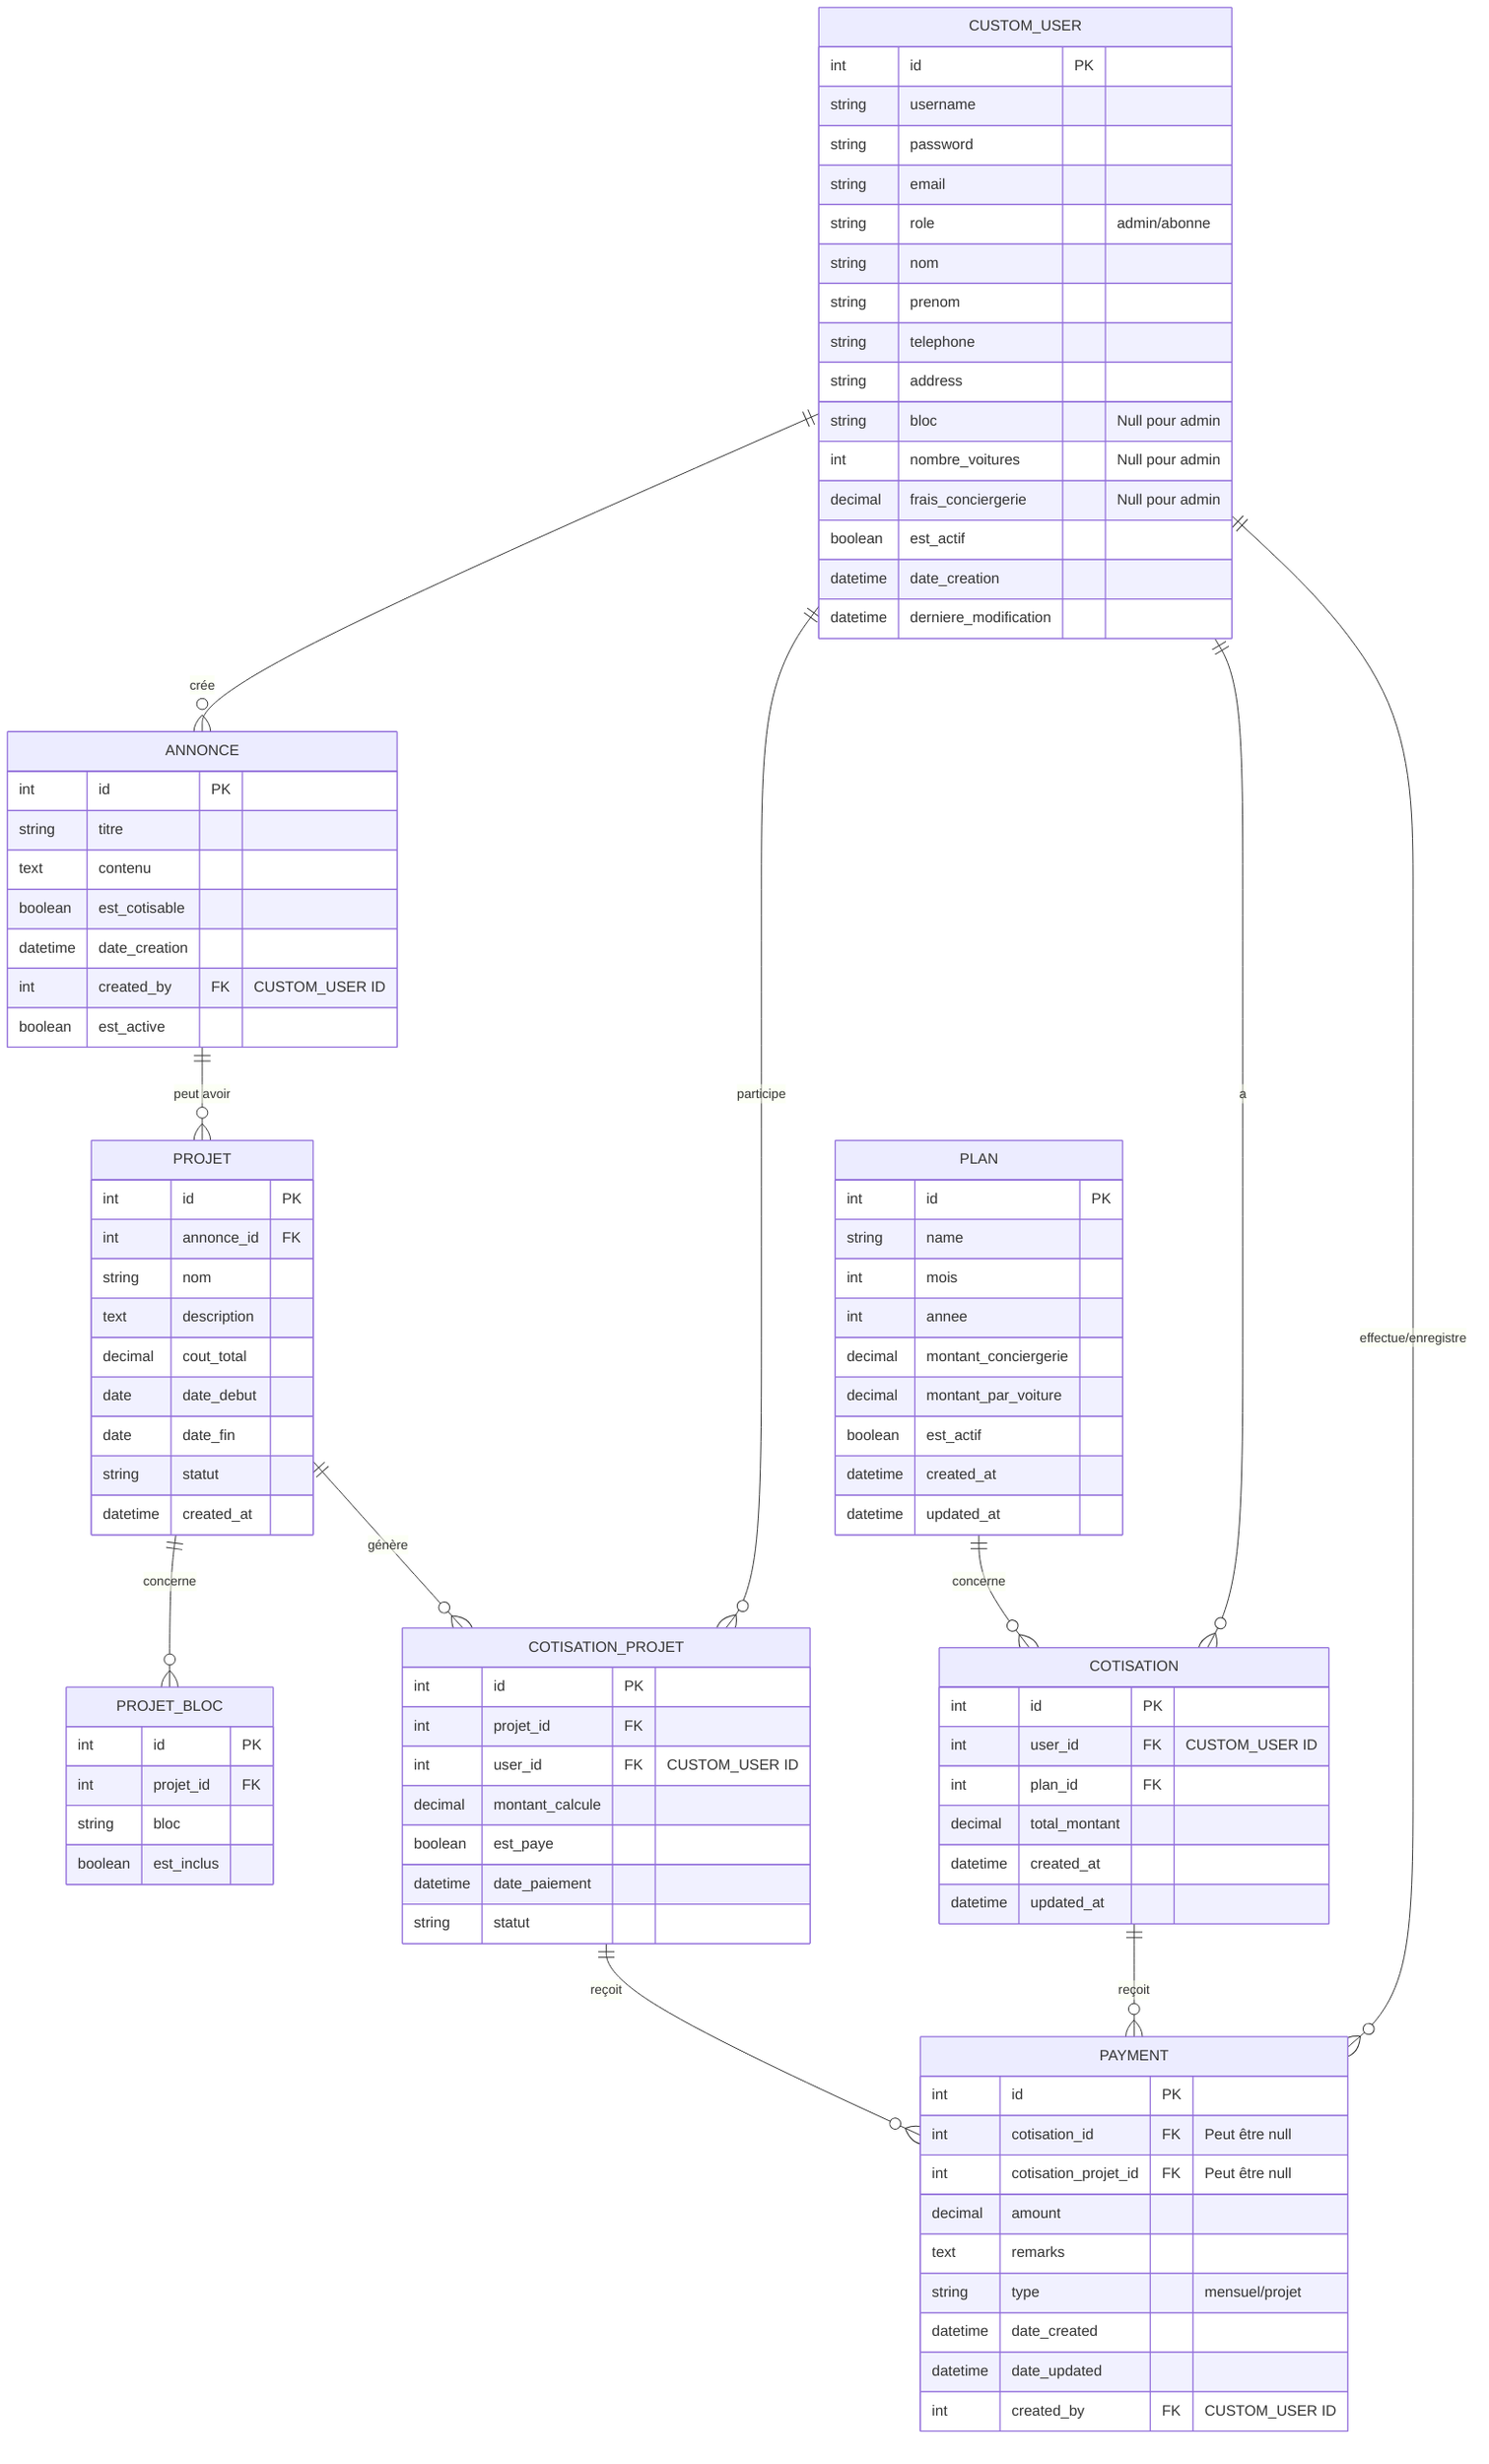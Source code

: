 erDiagram
    CUSTOM_USER {
        int id PK
        string username
        string password
        string email
        string role "admin/abonne"
        string nom
        string prenom
        string telephone
        string address
        string bloc "Null pour admin"
        int nombre_voitures "Null pour admin"
        decimal frais_conciergerie "Null pour admin"
        boolean est_actif
        datetime date_creation
        datetime derniere_modification
    }

    PLAN {
        int id PK
        string name
        int mois
        int annee
        decimal montant_conciergerie
        decimal montant_par_voiture
        boolean est_actif
        datetime created_at
        datetime updated_at
    }

    ANNONCE {
        int id PK
        string titre
        text contenu
        boolean est_cotisable
        datetime date_creation
        int created_by FK "CUSTOM_USER ID"
        boolean est_active
    }

    PROJET {
        int id PK
        int annonce_id FK
        string nom
        text description
        decimal cout_total
        date date_debut
        date date_fin
        string statut
        datetime created_at
    }

    PROJET_BLOC {
        int id PK
        int projet_id FK
        string bloc
        boolean est_inclus
    }

    COTISATION_PROJET {
        int id PK
        int projet_id FK
        int user_id FK "CUSTOM_USER ID"
        decimal montant_calcule
        boolean est_paye
        datetime date_paiement
        string statut
    }

    COTISATION {
        int id PK
        int user_id FK "CUSTOM_USER ID"
        int plan_id FK
        decimal total_montant
        datetime created_at
        datetime updated_at
    }

    PAYMENT {
        int id PK
        int cotisation_id FK "Peut être null"
        int cotisation_projet_id FK "Peut être null"
        decimal amount
        text remarks
        string type "mensuel/projet"
        datetime date_created
        datetime date_updated
        int created_by FK "CUSTOM_USER ID"
    }

    CUSTOM_USER ||--o{ ANNONCE : "crée"
    CUSTOM_USER ||--o{ COTISATION : "a"
    CUSTOM_USER ||--o{ COTISATION_PROJET : "participe"
    CUSTOM_USER ||--o{ PAYMENT : "effectue/enregistre"
    PLAN ||--o{ COTISATION : "concerne"
    ANNONCE ||--o{ PROJET : "peut avoir"
    PROJET ||--o{ PROJET_BLOC : "concerne"
    PROJET ||--o{ COTISATION_PROJET : "génère"
    COTISATION ||--o{ PAYMENT : "reçoit"
    COTISATION_PROJET ||--o{ PAYMENT : "reçoit"